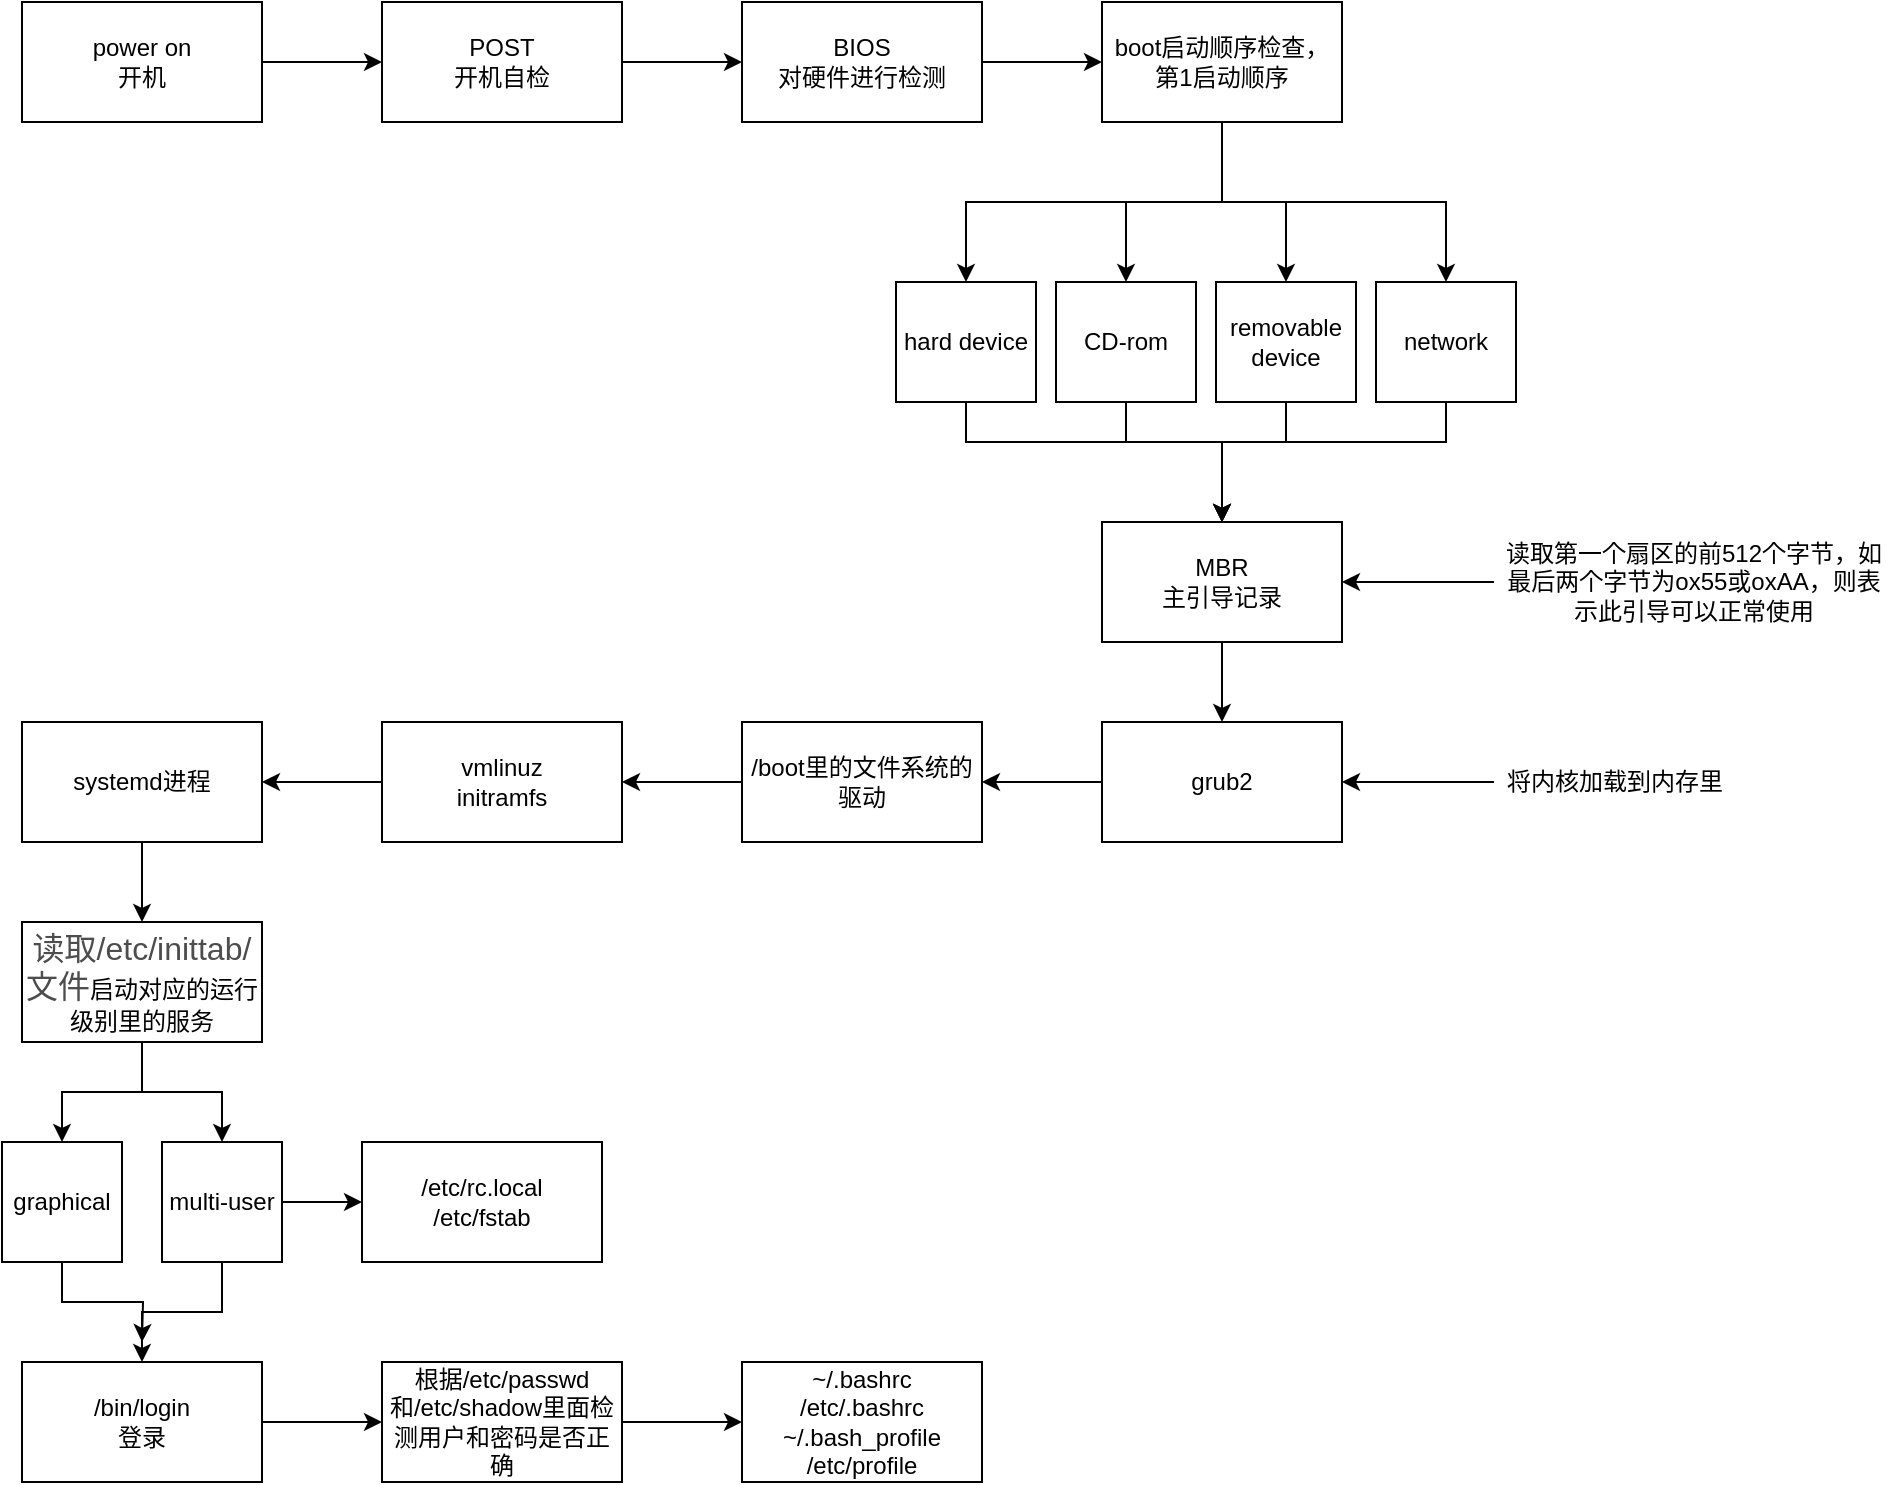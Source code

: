 <mxfile version="16.0.0" type="github">
  <diagram id="z8gJESnnHO9ZfwmQ3pmz" name="Page-1">
    <mxGraphModel dx="1117" dy="637" grid="1" gridSize="10" guides="1" tooltips="1" connect="0" arrows="1" fold="1" page="1" pageScale="1" pageWidth="827" pageHeight="1169" math="0" shadow="0">
      <root>
        <mxCell id="0" />
        <mxCell id="1" parent="0" />
        <mxCell id="ZvTu-sfl6U_0mAPz6xrp-4" style="edgeStyle=orthogonalEdgeStyle;rounded=0;orthogonalLoop=1;jettySize=auto;html=1;entryX=0;entryY=0.5;entryDx=0;entryDy=0;" parent="1" source="ZvTu-sfl6U_0mAPz6xrp-2" target="ZvTu-sfl6U_0mAPz6xrp-3" edge="1">
          <mxGeometry relative="1" as="geometry" />
        </mxCell>
        <mxCell id="ZvTu-sfl6U_0mAPz6xrp-2" value="power on&lt;br&gt;开机" style="rounded=0;whiteSpace=wrap;html=1;" parent="1" vertex="1">
          <mxGeometry x="424" y="214" width="120" height="60" as="geometry" />
        </mxCell>
        <mxCell id="ZvTu-sfl6U_0mAPz6xrp-6" style="edgeStyle=orthogonalEdgeStyle;rounded=0;orthogonalLoop=1;jettySize=auto;html=1;entryX=0;entryY=0.5;entryDx=0;entryDy=0;" parent="1" source="ZvTu-sfl6U_0mAPz6xrp-3" target="ZvTu-sfl6U_0mAPz6xrp-5" edge="1">
          <mxGeometry relative="1" as="geometry" />
        </mxCell>
        <mxCell id="ZvTu-sfl6U_0mAPz6xrp-3" value="POST&lt;br&gt;开机自检" style="rounded=0;whiteSpace=wrap;html=1;" parent="1" vertex="1">
          <mxGeometry x="604" y="214" width="120" height="60" as="geometry" />
        </mxCell>
        <mxCell id="ZvTu-sfl6U_0mAPz6xrp-8" style="edgeStyle=orthogonalEdgeStyle;rounded=0;orthogonalLoop=1;jettySize=auto;html=1;exitX=1;exitY=0.5;exitDx=0;exitDy=0;entryX=0;entryY=0.5;entryDx=0;entryDy=0;" parent="1" source="ZvTu-sfl6U_0mAPz6xrp-5" target="ZvTu-sfl6U_0mAPz6xrp-7" edge="1">
          <mxGeometry relative="1" as="geometry" />
        </mxCell>
        <mxCell id="ZvTu-sfl6U_0mAPz6xrp-5" value="BIOS&lt;br&gt;对硬件进行检测" style="rounded=0;whiteSpace=wrap;html=1;" parent="1" vertex="1">
          <mxGeometry x="784" y="214" width="120" height="60" as="geometry" />
        </mxCell>
        <mxCell id="ZvTu-sfl6U_0mAPz6xrp-10" style="edgeStyle=orthogonalEdgeStyle;rounded=0;orthogonalLoop=1;jettySize=auto;html=1;exitX=0.5;exitY=1;exitDx=0;exitDy=0;entryX=0.5;entryY=0;entryDx=0;entryDy=0;" parent="1" source="ZvTu-sfl6U_0mAPz6xrp-7" target="ZvTu-sfl6U_0mAPz6xrp-9" edge="1">
          <mxGeometry relative="1" as="geometry" />
        </mxCell>
        <mxCell id="ZvTu-sfl6U_0mAPz6xrp-16" style="edgeStyle=orthogonalEdgeStyle;rounded=0;orthogonalLoop=1;jettySize=auto;html=1;exitX=0.5;exitY=1;exitDx=0;exitDy=0;entryX=0.5;entryY=0;entryDx=0;entryDy=0;" parent="1" source="ZvTu-sfl6U_0mAPz6xrp-7" target="ZvTu-sfl6U_0mAPz6xrp-13" edge="1">
          <mxGeometry relative="1" as="geometry" />
        </mxCell>
        <mxCell id="ZvTu-sfl6U_0mAPz6xrp-17" style="edgeStyle=orthogonalEdgeStyle;rounded=0;orthogonalLoop=1;jettySize=auto;html=1;exitX=0.5;exitY=1;exitDx=0;exitDy=0;entryX=0.5;entryY=0;entryDx=0;entryDy=0;" parent="1" source="ZvTu-sfl6U_0mAPz6xrp-7" target="ZvTu-sfl6U_0mAPz6xrp-14" edge="1">
          <mxGeometry relative="1" as="geometry" />
        </mxCell>
        <mxCell id="ZvTu-sfl6U_0mAPz6xrp-18" style="edgeStyle=orthogonalEdgeStyle;rounded=0;orthogonalLoop=1;jettySize=auto;html=1;exitX=0.5;exitY=1;exitDx=0;exitDy=0;entryX=0.5;entryY=0;entryDx=0;entryDy=0;" parent="1" source="ZvTu-sfl6U_0mAPz6xrp-7" target="ZvTu-sfl6U_0mAPz6xrp-15" edge="1">
          <mxGeometry relative="1" as="geometry" />
        </mxCell>
        <mxCell id="ZvTu-sfl6U_0mAPz6xrp-7" value="boot启动顺序检查，第1启动顺序" style="rounded=0;whiteSpace=wrap;html=1;" parent="1" vertex="1">
          <mxGeometry x="964" y="214" width="120" height="60" as="geometry" />
        </mxCell>
        <mxCell id="ZvTu-sfl6U_0mAPz6xrp-20" style="edgeStyle=orthogonalEdgeStyle;rounded=0;orthogonalLoop=1;jettySize=auto;html=1;exitX=0.5;exitY=1;exitDx=0;exitDy=0;entryX=0.5;entryY=0;entryDx=0;entryDy=0;" parent="1" source="ZvTu-sfl6U_0mAPz6xrp-9" target="ZvTu-sfl6U_0mAPz6xrp-19" edge="1">
          <mxGeometry relative="1" as="geometry">
            <Array as="points">
              <mxPoint x="896" y="434" />
              <mxPoint x="1024" y="434" />
            </Array>
          </mxGeometry>
        </mxCell>
        <mxCell id="ZvTu-sfl6U_0mAPz6xrp-9" value="hard device" style="rounded=0;whiteSpace=wrap;html=1;" parent="1" vertex="1">
          <mxGeometry x="861" y="354" width="70" height="60" as="geometry" />
        </mxCell>
        <mxCell id="ZvTu-sfl6U_0mAPz6xrp-21" style="edgeStyle=orthogonalEdgeStyle;rounded=0;orthogonalLoop=1;jettySize=auto;html=1;exitX=0.5;exitY=1;exitDx=0;exitDy=0;entryX=0.5;entryY=0;entryDx=0;entryDy=0;" parent="1" source="ZvTu-sfl6U_0mAPz6xrp-13" target="ZvTu-sfl6U_0mAPz6xrp-19" edge="1">
          <mxGeometry relative="1" as="geometry">
            <Array as="points">
              <mxPoint x="976" y="434" />
              <mxPoint x="1024" y="434" />
            </Array>
          </mxGeometry>
        </mxCell>
        <mxCell id="ZvTu-sfl6U_0mAPz6xrp-13" value="CD-rom" style="rounded=0;whiteSpace=wrap;html=1;" parent="1" vertex="1">
          <mxGeometry x="941" y="354" width="70" height="60" as="geometry" />
        </mxCell>
        <mxCell id="ZvTu-sfl6U_0mAPz6xrp-25" style="edgeStyle=orthogonalEdgeStyle;rounded=0;orthogonalLoop=1;jettySize=auto;html=1;exitX=0.5;exitY=1;exitDx=0;exitDy=0;" parent="1" source="ZvTu-sfl6U_0mAPz6xrp-14" edge="1">
          <mxGeometry relative="1" as="geometry">
            <mxPoint x="1024" y="474" as="targetPoint" />
            <Array as="points">
              <mxPoint x="1056" y="434" />
              <mxPoint x="1024" y="434" />
            </Array>
          </mxGeometry>
        </mxCell>
        <mxCell id="ZvTu-sfl6U_0mAPz6xrp-14" value="removable device" style="rounded=0;whiteSpace=wrap;html=1;" parent="1" vertex="1">
          <mxGeometry x="1021" y="354" width="70" height="60" as="geometry" />
        </mxCell>
        <mxCell id="ZvTu-sfl6U_0mAPz6xrp-26" style="edgeStyle=orthogonalEdgeStyle;rounded=0;orthogonalLoop=1;jettySize=auto;html=1;exitX=0.5;exitY=1;exitDx=0;exitDy=0;" parent="1" source="ZvTu-sfl6U_0mAPz6xrp-15" edge="1">
          <mxGeometry relative="1" as="geometry">
            <mxPoint x="1024" y="474" as="targetPoint" />
            <Array as="points">
              <mxPoint x="1136" y="434" />
              <mxPoint x="1024" y="434" />
            </Array>
          </mxGeometry>
        </mxCell>
        <mxCell id="ZvTu-sfl6U_0mAPz6xrp-15" value="network" style="rounded=0;whiteSpace=wrap;html=1;" parent="1" vertex="1">
          <mxGeometry x="1101" y="354" width="70" height="60" as="geometry" />
        </mxCell>
        <mxCell id="ZvTu-sfl6U_0mAPz6xrp-28" style="edgeStyle=orthogonalEdgeStyle;rounded=0;orthogonalLoop=1;jettySize=auto;html=1;exitX=0.5;exitY=1;exitDx=0;exitDy=0;entryX=0.5;entryY=0;entryDx=0;entryDy=0;" parent="1" source="ZvTu-sfl6U_0mAPz6xrp-19" target="ZvTu-sfl6U_0mAPz6xrp-24" edge="1">
          <mxGeometry relative="1" as="geometry" />
        </mxCell>
        <mxCell id="ZvTu-sfl6U_0mAPz6xrp-19" value="MBR&lt;br&gt;主引导记录" style="rounded=0;whiteSpace=wrap;html=1;" parent="1" vertex="1">
          <mxGeometry x="964" y="474" width="120" height="60" as="geometry" />
        </mxCell>
        <mxCell id="ZvTu-sfl6U_0mAPz6xrp-44" style="edgeStyle=orthogonalEdgeStyle;rounded=0;orthogonalLoop=1;jettySize=auto;html=1;exitX=0;exitY=0.5;exitDx=0;exitDy=0;entryX=1;entryY=0.5;entryDx=0;entryDy=0;" parent="1" source="ZvTu-sfl6U_0mAPz6xrp-24" target="ZvTu-sfl6U_0mAPz6xrp-42" edge="1">
          <mxGeometry relative="1" as="geometry" />
        </mxCell>
        <mxCell id="ZvTu-sfl6U_0mAPz6xrp-24" value="grub2" style="rounded=0;whiteSpace=wrap;html=1;" parent="1" vertex="1">
          <mxGeometry x="964" y="574" width="120" height="60" as="geometry" />
        </mxCell>
        <mxCell id="ZvTu-sfl6U_0mAPz6xrp-32" style="edgeStyle=orthogonalEdgeStyle;rounded=0;orthogonalLoop=1;jettySize=auto;html=1;exitX=0;exitY=0.5;exitDx=0;exitDy=0;entryX=1;entryY=0.5;entryDx=0;entryDy=0;" parent="1" source="ZvTu-sfl6U_0mAPz6xrp-29" target="ZvTu-sfl6U_0mAPz6xrp-31" edge="1">
          <mxGeometry relative="1" as="geometry" />
        </mxCell>
        <mxCell id="ZvTu-sfl6U_0mAPz6xrp-29" value="vmlinuz&lt;br&gt;initramfs" style="rounded=0;whiteSpace=wrap;html=1;" parent="1" vertex="1">
          <mxGeometry x="604" y="574" width="120" height="60" as="geometry" />
        </mxCell>
        <mxCell id="ZvTu-sfl6U_0mAPz6xrp-43" style="edgeStyle=orthogonalEdgeStyle;rounded=0;orthogonalLoop=1;jettySize=auto;html=1;exitX=0.5;exitY=1;exitDx=0;exitDy=0;entryX=0.5;entryY=0;entryDx=0;entryDy=0;" parent="1" source="ZvTu-sfl6U_0mAPz6xrp-31" target="ZvTu-sfl6U_0mAPz6xrp-33" edge="1">
          <mxGeometry relative="1" as="geometry" />
        </mxCell>
        <mxCell id="ZvTu-sfl6U_0mAPz6xrp-31" value="systemd进程" style="rounded=0;whiteSpace=wrap;html=1;" parent="1" vertex="1">
          <mxGeometry x="424" y="574" width="120" height="60" as="geometry" />
        </mxCell>
        <mxCell id="ZvTu-sfl6U_0mAPz6xrp-56" value="" style="edgeStyle=orthogonalEdgeStyle;rounded=0;orthogonalLoop=1;jettySize=auto;html=1;" parent="1" source="ZvTu-sfl6U_0mAPz6xrp-33" target="ZvTu-sfl6U_0mAPz6xrp-36" edge="1">
          <mxGeometry relative="1" as="geometry">
            <Array as="points">
              <mxPoint x="484" y="759" />
              <mxPoint x="444" y="759" />
            </Array>
          </mxGeometry>
        </mxCell>
        <mxCell id="ZvTu-sfl6U_0mAPz6xrp-57" value="" style="edgeStyle=orthogonalEdgeStyle;rounded=0;orthogonalLoop=1;jettySize=auto;html=1;" parent="1" source="ZvTu-sfl6U_0mAPz6xrp-33" target="ZvTu-sfl6U_0mAPz6xrp-35" edge="1">
          <mxGeometry relative="1" as="geometry" />
        </mxCell>
        <mxCell id="ZvTu-sfl6U_0mAPz6xrp-33" value="&lt;font color=&quot;#4d4d4d&quot;&gt;&lt;span style=&quot;font-size: 16px ; background-color: rgb(255 , 255 , 255)&quot;&gt;读取/etc/inittab/文件&lt;/span&gt;&lt;/font&gt;启动对应的运行级别里的服务" style="rounded=0;whiteSpace=wrap;html=1;" parent="1" vertex="1">
          <mxGeometry x="424" y="674" width="120" height="60" as="geometry" />
        </mxCell>
        <mxCell id="ZvTu-sfl6U_0mAPz6xrp-40" style="edgeStyle=orthogonalEdgeStyle;rounded=0;orthogonalLoop=1;jettySize=auto;html=1;exitX=0.5;exitY=1;exitDx=0;exitDy=0;entryX=0.5;entryY=0;entryDx=0;entryDy=0;" parent="1" source="ZvTu-sfl6U_0mAPz6xrp-35" target="ZvTu-sfl6U_0mAPz6xrp-39" edge="1">
          <mxGeometry relative="1" as="geometry" />
        </mxCell>
        <mxCell id="ZvTu-sfl6U_0mAPz6xrp-47" style="edgeStyle=orthogonalEdgeStyle;rounded=0;orthogonalLoop=1;jettySize=auto;html=1;exitX=1;exitY=0.5;exitDx=0;exitDy=0;entryX=0;entryY=0.5;entryDx=0;entryDy=0;" parent="1" source="ZvTu-sfl6U_0mAPz6xrp-35" target="ZvTu-sfl6U_0mAPz6xrp-46" edge="1">
          <mxGeometry relative="1" as="geometry" />
        </mxCell>
        <mxCell id="ZvTu-sfl6U_0mAPz6xrp-35" value="multi-user" style="rounded=0;whiteSpace=wrap;html=1;" parent="1" vertex="1">
          <mxGeometry x="494" y="784" width="60" height="60" as="geometry" />
        </mxCell>
        <mxCell id="ZvTu-sfl6U_0mAPz6xrp-41" style="edgeStyle=orthogonalEdgeStyle;rounded=0;orthogonalLoop=1;jettySize=auto;html=1;exitX=0.5;exitY=1;exitDx=0;exitDy=0;" parent="1" source="ZvTu-sfl6U_0mAPz6xrp-36" edge="1">
          <mxGeometry relative="1" as="geometry">
            <mxPoint x="484" y="884.0" as="targetPoint" />
          </mxGeometry>
        </mxCell>
        <mxCell id="ZvTu-sfl6U_0mAPz6xrp-36" value="&lt;span&gt;graphical&lt;/span&gt;" style="rounded=0;whiteSpace=wrap;html=1;" parent="1" vertex="1">
          <mxGeometry x="414" y="784" width="60" height="60" as="geometry" />
        </mxCell>
        <mxCell id="ZvTu-sfl6U_0mAPz6xrp-50" style="edgeStyle=orthogonalEdgeStyle;rounded=0;orthogonalLoop=1;jettySize=auto;html=1;exitX=1;exitY=0.5;exitDx=0;exitDy=0;entryX=0;entryY=0.5;entryDx=0;entryDy=0;" parent="1" source="ZvTu-sfl6U_0mAPz6xrp-39" target="ZvTu-sfl6U_0mAPz6xrp-48" edge="1">
          <mxGeometry relative="1" as="geometry" />
        </mxCell>
        <mxCell id="ZvTu-sfl6U_0mAPz6xrp-39" value="&lt;span style=&quot;font-family: &amp;#34;verdana&amp;#34; , &amp;#34;arial&amp;#34; , &amp;#34;helvetica&amp;#34; , sans-serif ; text-align: left ; background-color: rgb(255 , 255 , 255)&quot;&gt;/bin/login&lt;/span&gt;&lt;br&gt;登录" style="rounded=0;whiteSpace=wrap;html=1;" parent="1" vertex="1">
          <mxGeometry x="424" y="894" width="120" height="60" as="geometry" />
        </mxCell>
        <mxCell id="ZvTu-sfl6U_0mAPz6xrp-45" style="edgeStyle=orthogonalEdgeStyle;rounded=0;orthogonalLoop=1;jettySize=auto;html=1;exitX=0;exitY=0.5;exitDx=0;exitDy=0;" parent="1" source="ZvTu-sfl6U_0mAPz6xrp-42" target="ZvTu-sfl6U_0mAPz6xrp-29" edge="1">
          <mxGeometry relative="1" as="geometry" />
        </mxCell>
        <mxCell id="ZvTu-sfl6U_0mAPz6xrp-42" value="/boot里的文件系统的驱动" style="rounded=0;whiteSpace=wrap;html=1;" parent="1" vertex="1">
          <mxGeometry x="784" y="574" width="120" height="60" as="geometry" />
        </mxCell>
        <mxCell id="ZvTu-sfl6U_0mAPz6xrp-46" value="/etc/rc.local&lt;br&gt;&lt;span&gt;/etc/fstab&lt;/span&gt;" style="rounded=0;whiteSpace=wrap;html=1;" parent="1" vertex="1">
          <mxGeometry x="594" y="784" width="120" height="60" as="geometry" />
        </mxCell>
        <mxCell id="ZvTu-sfl6U_0mAPz6xrp-51" style="edgeStyle=orthogonalEdgeStyle;rounded=0;orthogonalLoop=1;jettySize=auto;html=1;exitX=1;exitY=0.5;exitDx=0;exitDy=0;entryX=0;entryY=0.5;entryDx=0;entryDy=0;" parent="1" source="ZvTu-sfl6U_0mAPz6xrp-48" target="ZvTu-sfl6U_0mAPz6xrp-49" edge="1">
          <mxGeometry relative="1" as="geometry" />
        </mxCell>
        <mxCell id="ZvTu-sfl6U_0mAPz6xrp-48" value="根据/etc/passwd和/etc/shadow里面检测用户和密码是否正确" style="rounded=0;whiteSpace=wrap;html=1;" parent="1" vertex="1">
          <mxGeometry x="604" y="894" width="120" height="60" as="geometry" />
        </mxCell>
        <mxCell id="ZvTu-sfl6U_0mAPz6xrp-49" value="~/.bashrc&lt;br&gt;/etc/.bashrc&lt;br&gt;~/.bash_profile&lt;br&gt;/etc/profile" style="rounded=0;whiteSpace=wrap;html=1;" parent="1" vertex="1">
          <mxGeometry x="784" y="894" width="120" height="60" as="geometry" />
        </mxCell>
        <mxCell id="4EcRBNhdsuYJhZ7zaUQg-2" value="" style="edgeStyle=orthogonalEdgeStyle;rounded=0;orthogonalLoop=1;jettySize=auto;html=1;" edge="1" parent="1" source="4EcRBNhdsuYJhZ7zaUQg-1" target="ZvTu-sfl6U_0mAPz6xrp-19">
          <mxGeometry relative="1" as="geometry" />
        </mxCell>
        <mxCell id="4EcRBNhdsuYJhZ7zaUQg-1" value="读取第一个扇区的前512个字节，如最后两个字节为ox55或oxAA，则表示此引导可以正常使用" style="text;html=1;strokeColor=none;fillColor=none;align=center;verticalAlign=middle;whiteSpace=wrap;rounded=0;" vertex="1" parent="1">
          <mxGeometry x="1160" y="489" width="200" height="30" as="geometry" />
        </mxCell>
        <mxCell id="4EcRBNhdsuYJhZ7zaUQg-4" value="" style="edgeStyle=orthogonalEdgeStyle;rounded=0;orthogonalLoop=1;jettySize=auto;html=1;" edge="1" parent="1" source="4EcRBNhdsuYJhZ7zaUQg-3" target="ZvTu-sfl6U_0mAPz6xrp-24">
          <mxGeometry relative="1" as="geometry" />
        </mxCell>
        <mxCell id="4EcRBNhdsuYJhZ7zaUQg-3" value="将内核加载到内存里" style="text;html=1;strokeColor=none;fillColor=none;align=center;verticalAlign=middle;whiteSpace=wrap;rounded=0;" vertex="1" parent="1">
          <mxGeometry x="1160" y="589" width="121" height="30" as="geometry" />
        </mxCell>
      </root>
    </mxGraphModel>
  </diagram>
</mxfile>

